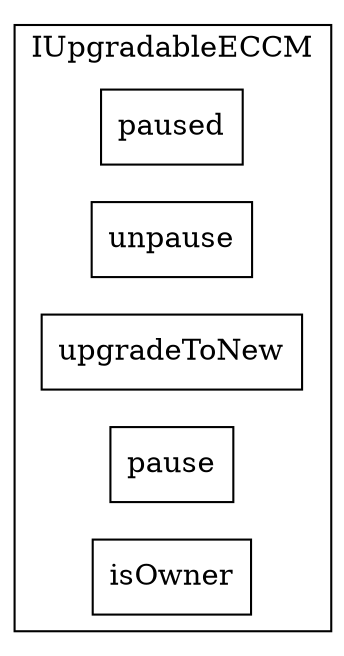 strict digraph {
rankdir="LR"
node [shape=box]
subgraph cluster_29_IUpgradableECCM {
label = "IUpgradableECCM"
"29_paused" [label="paused"]
"29_unpause" [label="unpause"]
"29_upgradeToNew" [label="upgradeToNew"]
"29_pause" [label="pause"]
"29_isOwner" [label="isOwner"]
}subgraph cluster_solidity {
label = "[Solidity]"
}
}